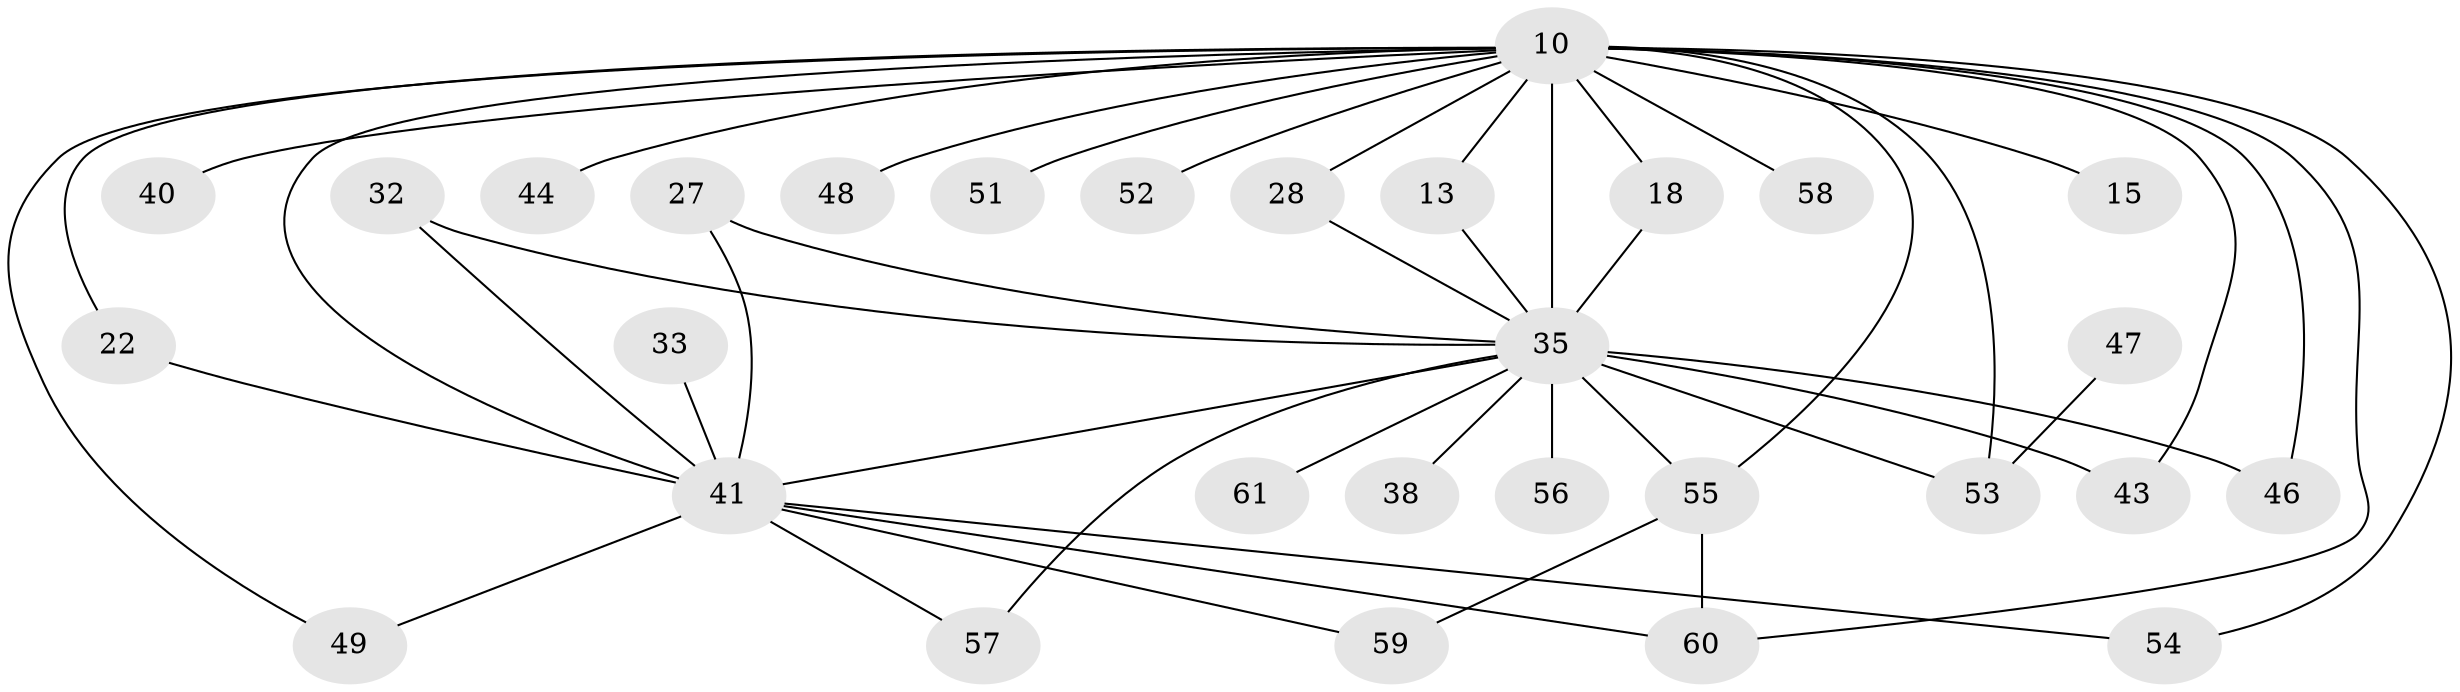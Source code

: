 // original degree distribution, {19: 0.03278688524590164, 16: 0.01639344262295082, 17: 0.03278688524590164, 14: 0.01639344262295082, 13: 0.01639344262295082, 15: 0.03278688524590164, 22: 0.01639344262295082, 4: 0.13114754098360656, 2: 0.5901639344262295, 5: 0.01639344262295082, 3: 0.09836065573770492}
// Generated by graph-tools (version 1.1) at 2025/43/03/09/25 04:43:12]
// undirected, 30 vertices, 46 edges
graph export_dot {
graph [start="1"]
  node [color=gray90,style=filled];
  10 [super="+1+5"];
  13;
  15;
  18;
  22;
  27;
  28;
  32 [super="+24"];
  33;
  35 [super="+30+14"];
  38;
  40;
  41 [super="+23+26+39"];
  43;
  44;
  46;
  47;
  48;
  49;
  51;
  52;
  53 [super="+45+31+34"];
  54;
  55 [super="+50"];
  56;
  57;
  58 [super="+37"];
  59 [super="+12"];
  60 [super="+36+42"];
  61;
  10 -- 15 [weight=2];
  10 -- 18;
  10 -- 22;
  10 -- 44 [weight=2];
  10 -- 46;
  10 -- 48 [weight=2];
  10 -- 49;
  10 -- 58 [weight=3];
  10 -- 40 [weight=2];
  10 -- 41 [weight=11];
  10 -- 43;
  10 -- 51 [weight=2];
  10 -- 53 [weight=5];
  10 -- 54;
  10 -- 28;
  10 -- 13;
  10 -- 52 [weight=2];
  10 -- 55 [weight=2];
  10 -- 35 [weight=19];
  10 -- 60 [weight=3];
  13 -- 35;
  18 -- 35;
  22 -- 41;
  27 -- 41;
  27 -- 35;
  28 -- 35;
  32 -- 41;
  32 -- 35;
  33 -- 41 [weight=2];
  35 -- 38;
  35 -- 41 [weight=9];
  35 -- 43;
  35 -- 46;
  35 -- 53 [weight=2];
  35 -- 55 [weight=3];
  35 -- 56 [weight=2];
  35 -- 57;
  35 -- 61 [weight=2];
  41 -- 59;
  41 -- 49;
  41 -- 54;
  41 -- 57;
  41 -- 60 [weight=3];
  47 -- 53 [weight=2];
  55 -- 59;
  55 -- 60;
}
